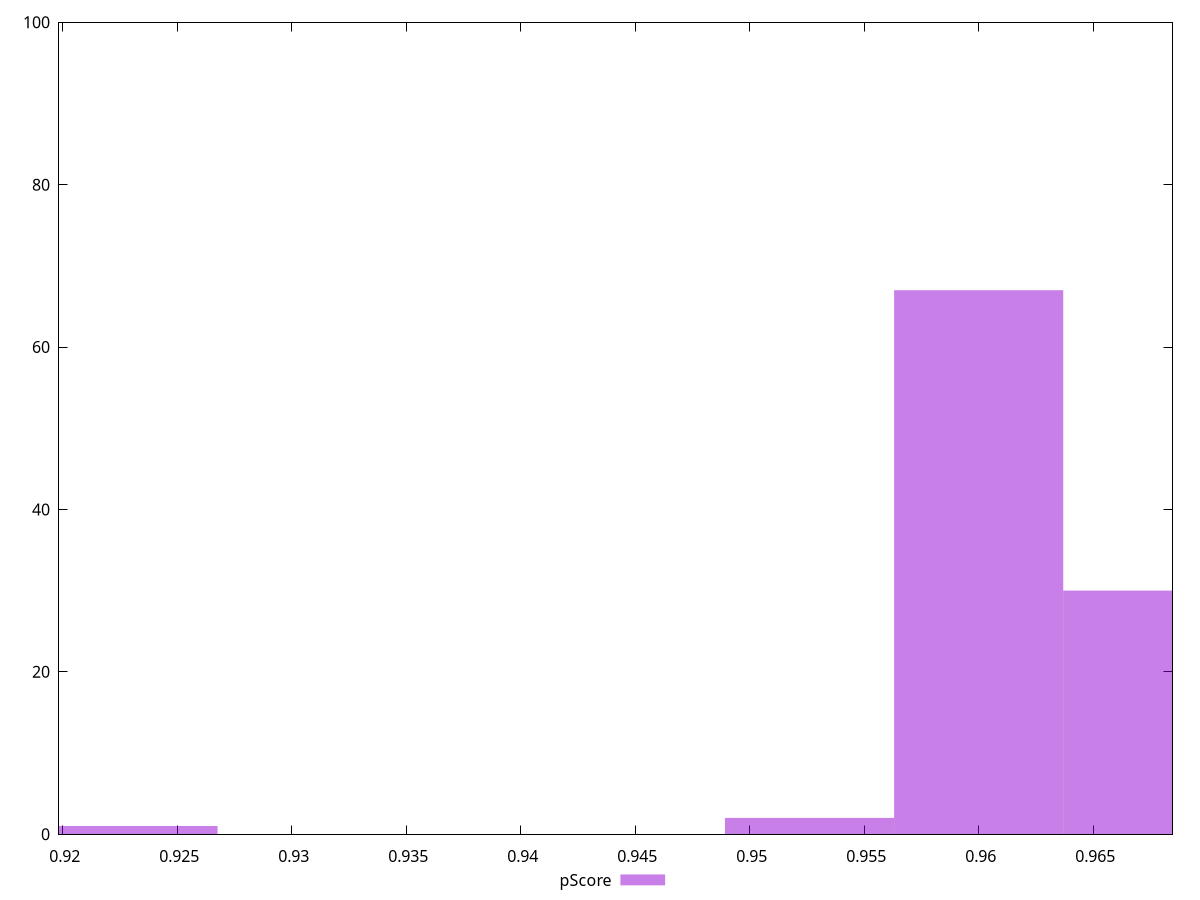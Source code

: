 reset

$pScore <<EOF
0.9230700955415002 1
0.9599928993631602 67
0.9673774601274922 30
0.9526083385988282 2
EOF

set key outside below
set boxwidth 0.007384560764332001
set xrange [0.9198397551295736:0.9684554590492207]
set yrange [0:100]
set trange [0:100]
set style fill transparent solid 0.5 noborder
set terminal svg size 640, 490 enhanced background rgb 'white'
set output "reports/report_00033_2021-03-01T14-23-16.841Z/bootup-time/samples/astro/pScore/histogram.svg"

plot $pScore title "pScore" with boxes

reset
